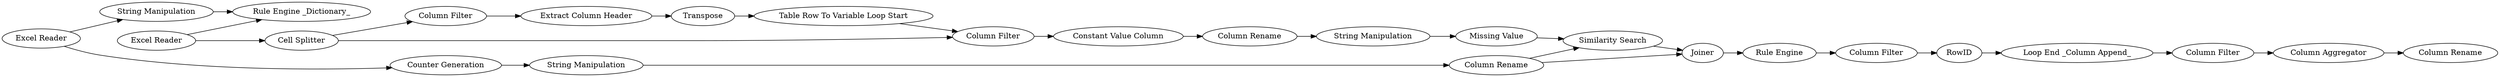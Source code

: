 digraph {
	1 [label="Excel Reader"]
	2 [label="Excel Reader"]
	3 [label="String Manipulation"]
	5 [label="Rule Engine _Dictionary_"]
	6 [label="Cell Splitter"]
	28 [label="Extract Column Header"]
	30 [label="Table Row To Variable Loop Start"]
	32 [label=Transpose]
	33 [label="Column Filter"]
	34 [label="Column Filter"]
	35 [label="Counter Generation"]
	36 [label="Similarity Search"]
	37 [label="Column Rename"]
	38 [label="Column Rename"]
	39 [label="Loop End _Column Append_"]
	40 [label=Joiner]
	43 [label="Rule Engine"]
	44 [label=RowID]
	45 [label="Missing Value"]
	47 [label="Constant Value Column"]
	53 [label="Column Filter"]
	54 [label="Column Filter"]
	55 [label="Column Aggregator"]
	56 [label="Column Rename"]
	57 [label="String Manipulation"]
	58 [label="String Manipulation"]
	1 -> 5
	1 -> 6
	2 -> 3
	2 -> 35
	3 -> 5
	6 -> 34
	6 -> 33
	28 -> 32
	30 -> 34
	32 -> 30
	33 -> 28
	34 -> 47
	35 -> 58
	36 -> 40
	37 -> 36
	37 -> 40
	38 -> 57
	39 -> 54
	40 -> 43
	43 -> 53
	44 -> 39
	45 -> 36
	47 -> 38
	53 -> 44
	54 -> 55
	55 -> 56
	57 -> 45
	58 -> 37
	rankdir=LR
}
